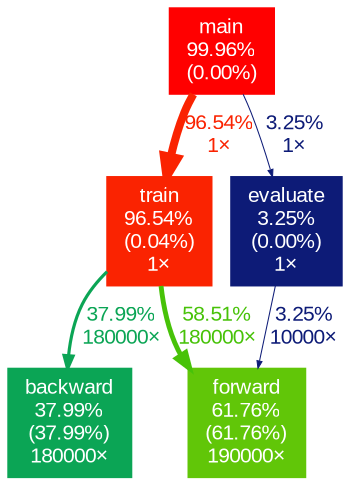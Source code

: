 digraph {
	tooltip=" "
	graph [fontname=Arial, nodesep=0.125, ranksep=0.25];
	node [fontcolor=white, fontname=Arial, height=0, shape=box, style=filled, width=0];
	edge [fontname=Arial];
	1 [color="#ff0000", fontcolor="#ffffff", fontsize="10.00", label="main\n99.96%\n(0.00%)"];
	1 -> 2 [arrowsize="0.98", color="#fa2301", fontcolor="#fa2301", fontsize="10.00", label="96.54%\n1×", labeldistance="3.86", penwidth="3.86"];
	1 -> 5 [arrowsize="0.35", color="#0d1b77", fontcolor="#0d1b77", fontsize="10.00", label="3.25%\n1×", labeldistance="0.50", penwidth="0.50"];
	2 [color="#fa2301", fontcolor="#ffffff", fontsize="10.00", label="train\n96.54%\n(0.04%)\n1×"];
	2 -> 3 [arrowsize="0.76", color="#47c208", fontcolor="#47c208", fontsize="10.00", label="58.51%\n180000×", labeldistance="2.34", penwidth="2.34"];
	2 -> 4 [arrowsize="0.62", color="#0ba555", fontcolor="#0ba555", fontsize="10.00", label="37.99%\n180000×", labeldistance="1.52", penwidth="1.52"];
	3 [color="#61c608", fontcolor="#ffffff", fontsize="10.00", label="forward\n61.76%\n(61.76%)\n190000×"];
	4 [color="#0ba555", fontcolor="#ffffff", fontsize="10.00", label="backward\n37.99%\n(37.99%)\n180000×"];
	5 [color="#0d1b77", fontcolor="#ffffff", fontsize="10.00", label="evaluate\n3.25%\n(0.00%)\n1×"];
	5 -> 3 [arrowsize="0.35", color="#0d1b77", fontcolor="#0d1b77", fontsize="10.00", label="3.25%\n10000×", labeldistance="0.50", penwidth="0.50"];
}
